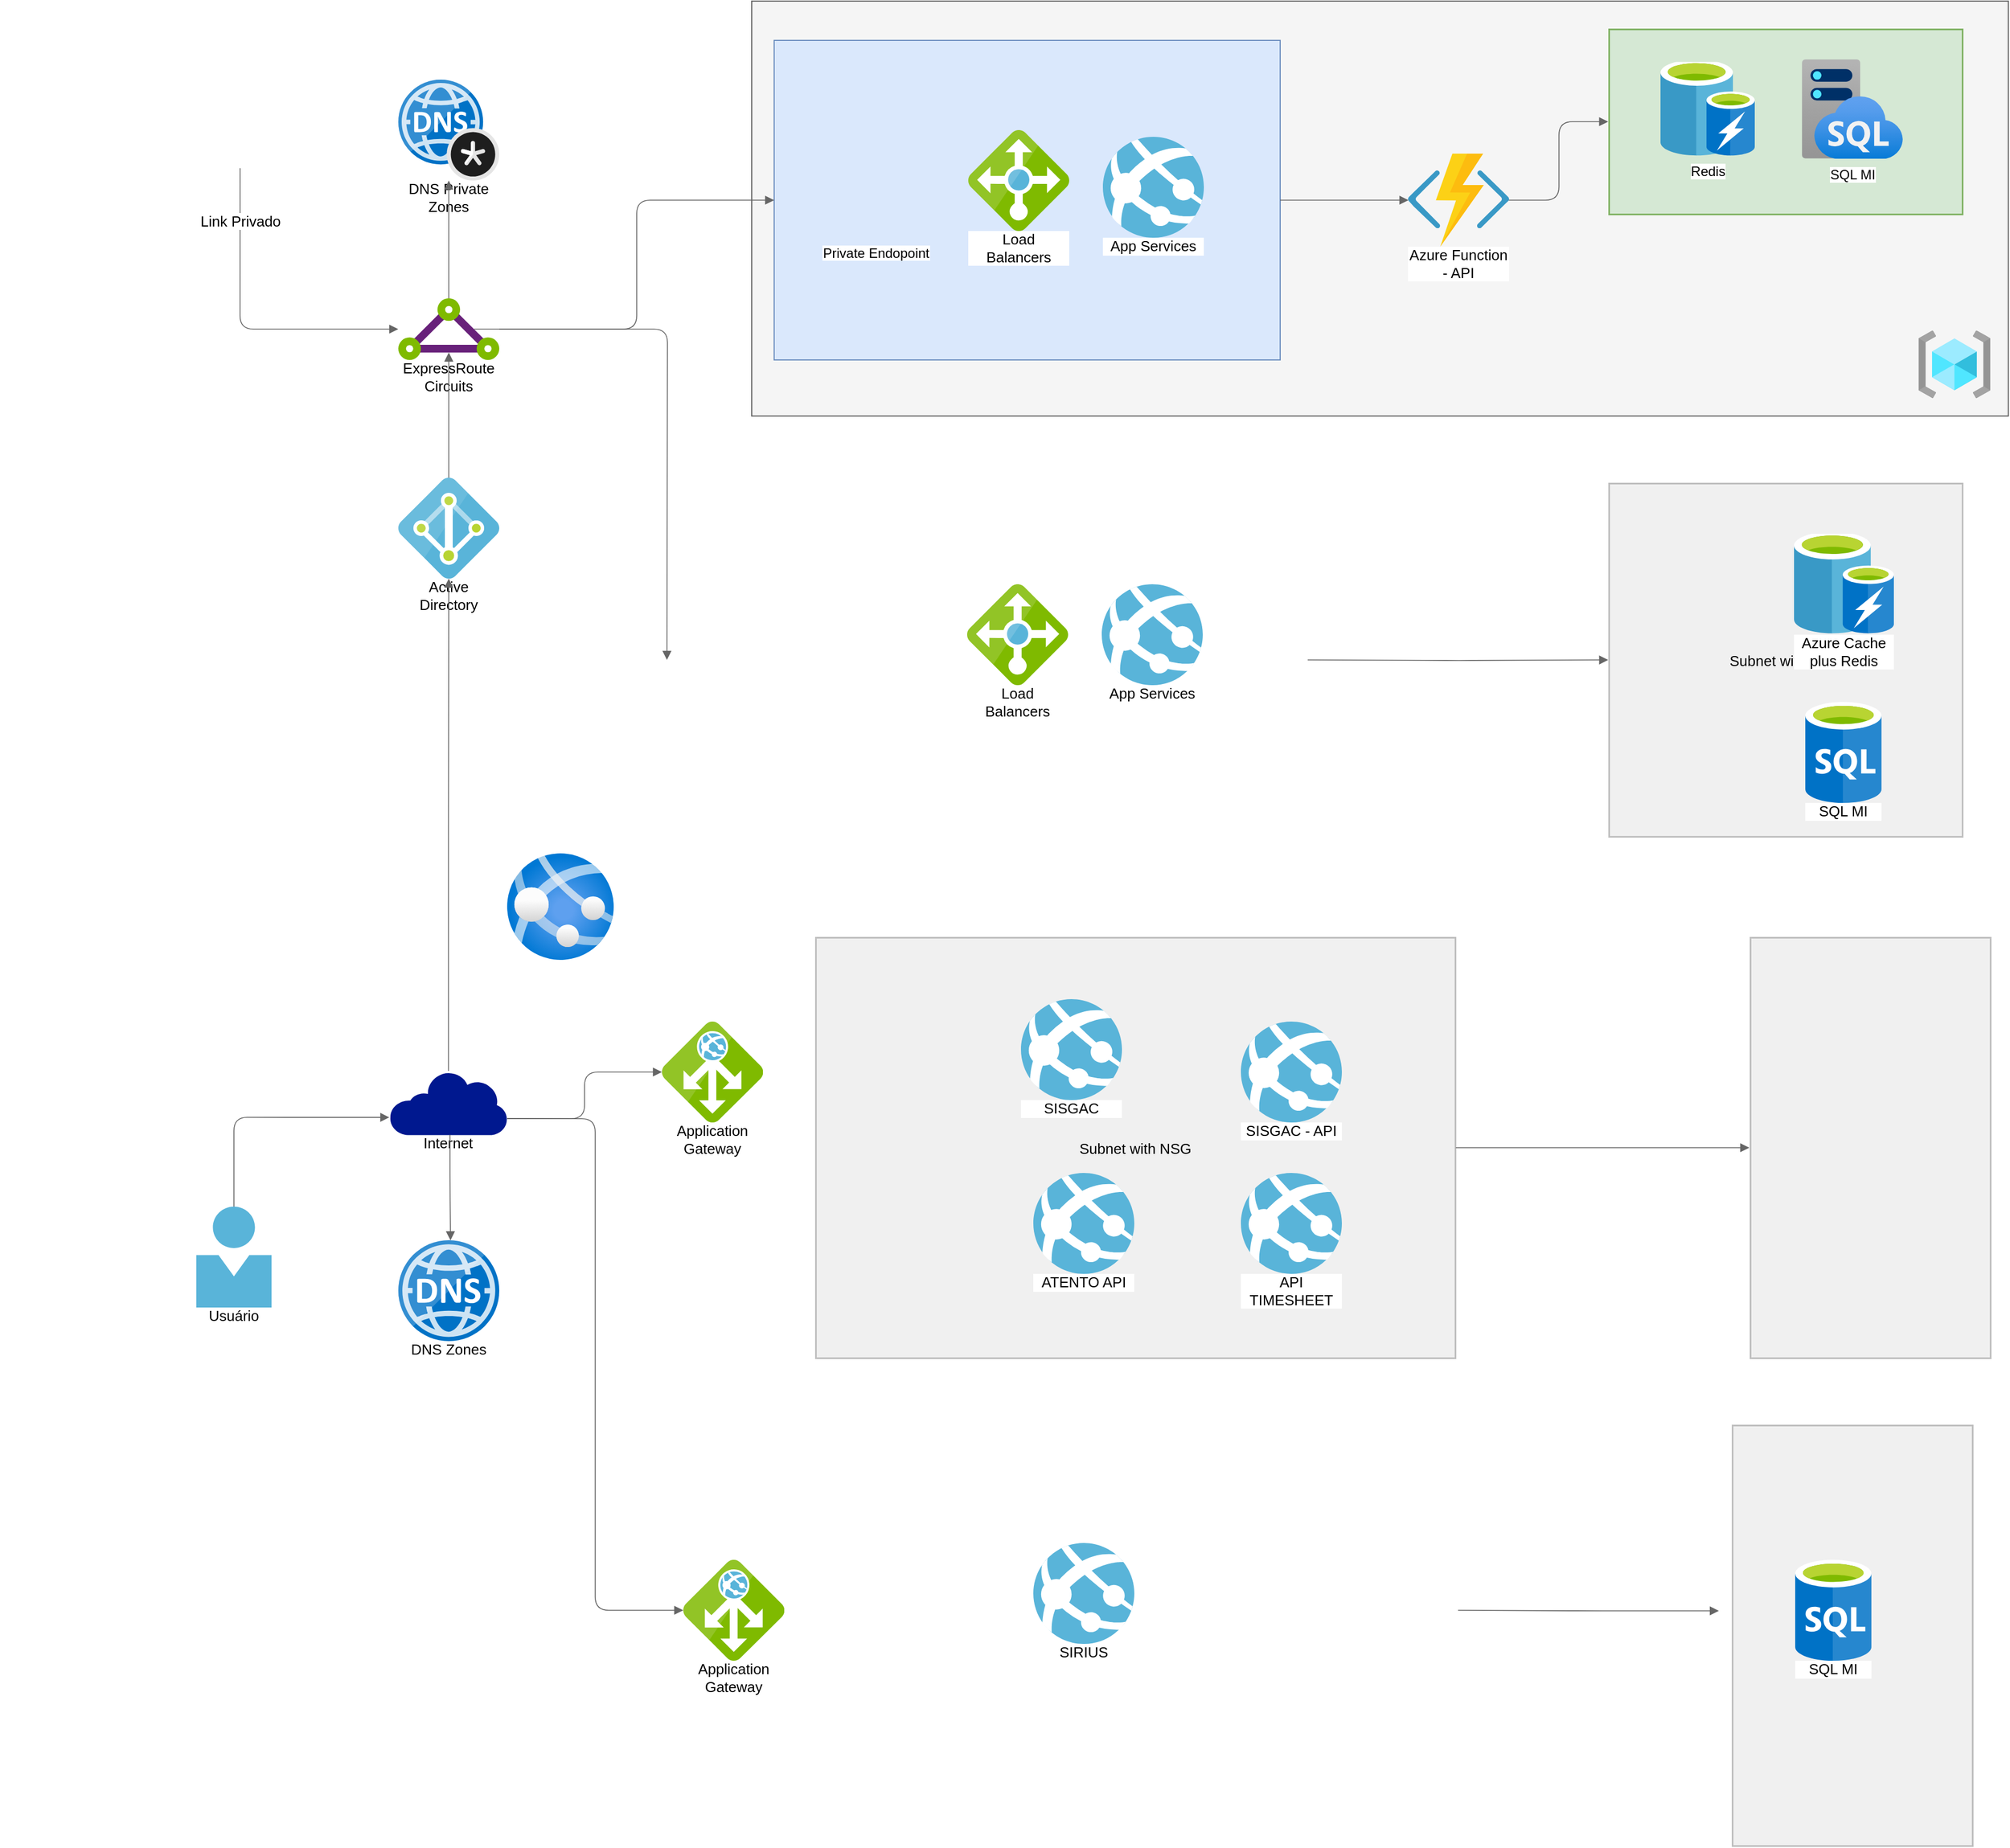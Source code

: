 <mxfile version="14.5.4" type="github">
  <diagram id="roDHXFFowf3PpoajVjik" name="Page-1">
    <mxGraphModel dx="2595" dy="1438" grid="1" gridSize="10" guides="1" tooltips="1" connect="1" arrows="1" fold="1" page="1" pageScale="1" pageWidth="827" pageHeight="1169" math="0" shadow="0">
      <root>
        <mxCell id="0" />
        <mxCell id="1" parent="0" />
        <mxCell id="PSHvP1Z2pyR7IWHXnIYe-69" value="" style="rounded=0;whiteSpace=wrap;html=1;fillColor=#f5f5f5;strokeColor=#666666;fontColor=#333333;" vertex="1" parent="1">
          <mxGeometry x="780" y="50" width="1120" height="370" as="geometry" />
        </mxCell>
        <mxCell id="PSHvP1Z2pyR7IWHXnIYe-67" value="" style="rounded=0;whiteSpace=wrap;html=1;fillColor=#dae8fc;strokeColor=#6c8ebf;" vertex="1" parent="1">
          <mxGeometry x="800" y="85" width="451" height="285" as="geometry" />
        </mxCell>
        <UserObject label="" lucidchartObjectId="5ESxPnWPKu9J" id="PSHvP1Z2pyR7IWHXnIYe-63">
          <mxCell style="html=1;overflow=block;blockSpacing=1;whiteSpace=wrap;whiteSpace=wrap;fontSize=13;spacing=0;strokeColor=#bfbfbf;strokeOpacity=100;fillOpacity=100;fillColor=#f0f0f0;strokeWidth=1.5;" vertex="1" parent="1">
            <mxGeometry x="1654" y="1320" width="214" height="375" as="geometry" />
          </mxCell>
        </UserObject>
        <UserObject label="ExpressRoute Circuits" lucidchartObjectId="rRRxShrjoOPZ" id="PSHvP1Z2pyR7IWHXnIYe-2">
          <mxCell style="html=1;overflow=block;blockSpacing=1;whiteSpace=wrap;aspect=fixed;html=1;points=[];align=center;verticalAlign=top;image;image=img/lib/mscae/Express_Route.svg;whiteSpace=wrap;fontSize=13;spacing=0;strokeOpacity=100;fillColor=#68217a;strokeWidth=1.5;" vertex="1" parent="1">
            <mxGeometry x="465" y="315" width="90" height="55" as="geometry" />
          </mxCell>
        </UserObject>
        <UserObject label="" lucidchartObjectId="uSRxXzz2~Y7R" id="PSHvP1Z2pyR7IWHXnIYe-3">
          <mxCell style="html=1;overflow=block;blockSpacing=1;whiteSpace=wrap;shape=image;whiteSpace=wrap;fontSize=13;spacing=3.8;strokeColor=none;strokeOpacity=100;strokeWidth=0;image=https://images.lucid.app/images/b8b497b7-2d40-4230-9ea2-1f322d1f7a69/content;imageAspect=0;" vertex="1" parent="1">
            <mxGeometry x="110" y="150" width="255" height="49" as="geometry" />
          </mxCell>
        </UserObject>
        <UserObject label="" lucidchartObjectId="FSRxvxp~Yti4" id="PSHvP1Z2pyR7IWHXnIYe-4">
          <mxCell style="html=1;jettySize=18;whiteSpace=wrap;fontSize=13;strokeColor=#666666;strokeOpacity=100;strokeWidth=0.8;rounded=1;arcSize=24;edgeStyle=orthogonalEdgeStyle;startArrow=none;;endArrow=block;endFill=1;;exitX=0.839;exitY=1;exitPerimeter=0;entryX=0;entryY=0.5;entryPerimeter=0;" edge="1" parent="1" source="PSHvP1Z2pyR7IWHXnIYe-3" target="PSHvP1Z2pyR7IWHXnIYe-2">
            <mxGeometry width="100" height="100" relative="1" as="geometry">
              <Array as="points" />
            </mxGeometry>
          </mxCell>
        </UserObject>
        <mxCell id="PSHvP1Z2pyR7IWHXnIYe-5" value="Link Privado" style="text;html=1;resizable=0;labelBackgroundColor=#ffffff;align=center;verticalAlign=middle;fontColor=#000000;;fontSize=13;" vertex="1" parent="PSHvP1Z2pyR7IWHXnIYe-4">
          <mxGeometry x="-0.147" relative="1" as="geometry">
            <mxPoint y="-75" as="offset" />
          </mxGeometry>
        </mxCell>
        <UserObject label="Active Directory" lucidchartObjectId="uTRxvJ6UNbEj" id="PSHvP1Z2pyR7IWHXnIYe-6">
          <mxCell style="html=1;overflow=block;blockSpacing=1;whiteSpace=wrap;aspect=fixed;html=1;points=[];align=center;verticalAlign=top;image;image=img/lib/mscae/Active_Directory.svg;whiteSpace=wrap;fontSize=13;spacing=0;strokeOpacity=100;fillColor=#59B4D9;strokeWidth=1.5;" vertex="1" parent="1">
            <mxGeometry x="465" y="475" width="90" height="90" as="geometry" />
          </mxCell>
        </UserObject>
        <UserObject label="" lucidchartObjectId="wTRxuXhBBJkC" id="PSHvP1Z2pyR7IWHXnIYe-7">
          <mxCell style="html=1;jettySize=18;whiteSpace=wrap;fontSize=13;strokeColor=#666666;strokeOpacity=100;strokeWidth=0.8;rounded=1;arcSize=24;edgeStyle=orthogonalEdgeStyle;startArrow=none;;endArrow=block;endFill=1;;exitX=0.5;exitY=0;exitPerimeter=0;entryX=0.5;entryY=0.879;entryPerimeter=0;" edge="1" parent="1" source="PSHvP1Z2pyR7IWHXnIYe-6" target="PSHvP1Z2pyR7IWHXnIYe-2">
            <mxGeometry width="100" height="100" relative="1" as="geometry">
              <Array as="points" />
            </mxGeometry>
          </mxCell>
        </UserObject>
        <UserObject label="DNS Private Zones" lucidchartObjectId="OURx175.Mmyq" id="PSHvP1Z2pyR7IWHXnIYe-8">
          <mxCell style="html=1;overflow=block;blockSpacing=1;whiteSpace=wrap;aspect=fixed;html=1;points=[];align=center;verticalAlign=top;image;image=img/lib/mscae/DNS_Private_Zones.svg;whiteSpace=wrap;fontSize=13;spacing=0;strokeOpacity=100;fillColor=#0072C6;strokeWidth=1.5;" vertex="1" parent="1">
            <mxGeometry x="465" y="120" width="90" height="90" as="geometry" />
          </mxCell>
        </UserObject>
        <UserObject label="" lucidchartObjectId="SURx1GZ31G83" id="PSHvP1Z2pyR7IWHXnIYe-9">
          <mxCell style="html=1;jettySize=18;whiteSpace=wrap;fontSize=13;strokeColor=#666666;strokeOpacity=100;strokeWidth=0.8;rounded=1;arcSize=24;edgeStyle=orthogonalEdgeStyle;startArrow=none;;endArrow=block;endFill=1;;exitX=0.5;exitY=0;exitPerimeter=0;entryX=0.5;entryY=1;entryPerimeter=0;" edge="1" parent="1" source="PSHvP1Z2pyR7IWHXnIYe-2" target="PSHvP1Z2pyR7IWHXnIYe-8">
            <mxGeometry width="100" height="100" relative="1" as="geometry">
              <Array as="points" />
            </mxGeometry>
          </mxCell>
        </UserObject>
        <UserObject label="" lucidchartObjectId="KmSxTmOkwXV." id="PSHvP1Z2pyR7IWHXnIYe-10">
          <mxCell style="html=1;jettySize=18;whiteSpace=wrap;fontSize=13;strokeColor=#666666;strokeOpacity=100;strokeWidth=0.8;rounded=1;arcSize=24;edgeStyle=orthogonalEdgeStyle;startArrow=none;;endArrow=block;endFill=1;;exitX=1;exitY=0.5;exitPerimeter=0;entryX=0;entryY=0.5;entryDx=0;entryDy=0;" edge="1" parent="1" source="PSHvP1Z2pyR7IWHXnIYe-2" target="PSHvP1Z2pyR7IWHXnIYe-67">
            <mxGeometry width="100" height="100" relative="1" as="geometry">
              <Array as="points" />
              <mxPoint x="705.43" y="232.5" as="targetPoint" />
            </mxGeometry>
          </mxCell>
        </UserObject>
        <UserObject label="Load Balancers" lucidchartObjectId=".3RxnH8H_HWi" id="PSHvP1Z2pyR7IWHXnIYe-14">
          <mxCell style="html=1;overflow=block;blockSpacing=1;whiteSpace=wrap;aspect=fixed;html=1;points=[];align=center;verticalAlign=top;image;image=img/lib/mscae/Load_Balancer_feature.svg;whiteSpace=wrap;fontSize=13;spacing=0;strokeOpacity=100;fillColor=#7FBA00;strokeWidth=1.5;" vertex="1" parent="1">
            <mxGeometry x="973" y="165" width="90" height="90" as="geometry" />
          </mxCell>
        </UserObject>
        <UserObject label="App Services" lucidchartObjectId="n4RxPMZDe.eA" id="PSHvP1Z2pyR7IWHXnIYe-15">
          <mxCell style="html=1;overflow=block;blockSpacing=1;whiteSpace=wrap;aspect=fixed;html=1;points=[];align=center;verticalAlign=top;image;image=img/lib/mscae/App_Services.svg;whiteSpace=wrap;fontSize=13;spacing=0;strokeOpacity=100;fillColor=#59b4d9;strokeWidth=1.5;" vertex="1" parent="1">
            <mxGeometry x="1093" y="171" width="90" height="90" as="geometry" />
          </mxCell>
        </UserObject>
        <UserObject label="" lucidchartObjectId="nzSx0cT5nNfU" id="PSHvP1Z2pyR7IWHXnIYe-16">
          <mxCell style="html=1;jettySize=18;whiteSpace=wrap;fontSize=13;strokeColor=#666666;strokeOpacity=100;strokeWidth=0.8;rounded=1;arcSize=24;edgeStyle=orthogonalEdgeStyle;startArrow=none;;endArrow=block;endFill=1;;exitX=0.996;exitY=0.5;exitPerimeter=0;entryX=-0.002;entryY=0.5;entryPerimeter=0;" edge="1" parent="1" source="PSHvP1Z2pyR7IWHXnIYe-23" target="PSHvP1Z2pyR7IWHXnIYe-20">
            <mxGeometry width="100" height="100" relative="1" as="geometry">
              <Array as="points" />
            </mxGeometry>
          </mxCell>
        </UserObject>
        <UserObject label="" lucidchartObjectId="1rSxI.pHsTpa" id="PSHvP1Z2pyR7IWHXnIYe-17">
          <mxCell style="html=1;jettySize=18;whiteSpace=wrap;fontSize=13;strokeColor=#666666;strokeOpacity=100;strokeWidth=0.8;rounded=1;arcSize=24;edgeStyle=orthogonalEdgeStyle;startArrow=none;;endArrow=block;endFill=1;;entryX=0.004;entryY=0.5;entryPerimeter=0;" edge="1" parent="1" source="PSHvP1Z2pyR7IWHXnIYe-67" target="PSHvP1Z2pyR7IWHXnIYe-23">
            <mxGeometry width="100" height="100" relative="1" as="geometry">
              <Array as="points" />
              <mxPoint x="1276.57" y="232.5" as="sourcePoint" />
            </mxGeometry>
          </mxCell>
        </UserObject>
        <mxCell id="PSHvP1Z2pyR7IWHXnIYe-19" value="" style="group;dropTarget=0;fillColor=#d5e8d4;strokeColor=#82b366;" vertex="1" parent="1">
          <mxGeometry x="1544" y="75" width="315" height="165" as="geometry" />
        </mxCell>
        <UserObject label="" lucidchartObjectId="-mSxpDrQZZVA" id="PSHvP1Z2pyR7IWHXnIYe-20">
          <mxCell style="html=1;overflow=block;blockSpacing=1;whiteSpace=wrap;whiteSpace=wrap;fontSize=13;spacing=0;strokeColor=#82b366;strokeOpacity=100;fillOpacity=100;fillColor=#d5e8d4;strokeWidth=1.5;" vertex="1" parent="PSHvP1Z2pyR7IWHXnIYe-19">
            <mxGeometry width="315" height="165" as="geometry" />
          </mxCell>
        </UserObject>
        <UserObject label="Azure Function - API" lucidchartObjectId="OASx7N48mzOu" id="PSHvP1Z2pyR7IWHXnIYe-23">
          <mxCell style="html=1;overflow=block;blockSpacing=1;whiteSpace=wrap;aspect=fixed;html=1;points=[];align=center;verticalAlign=top;image;image=img/lib/mscae/Functions.svg;whiteSpace=wrap;fontSize=13;spacing=0;strokeOpacity=100;fillColor=#FCD116;strokeWidth=1.5;" vertex="1" parent="1">
            <mxGeometry x="1365" y="186" width="90" height="83" as="geometry" />
          </mxCell>
        </UserObject>
        <mxCell id="PSHvP1Z2pyR7IWHXnIYe-24" value="" style="group;dropTarget=0;" vertex="1" parent="1">
          <mxGeometry x="1544" y="480" width="315" height="315" as="geometry" />
        </mxCell>
        <UserObject label="Subnet with NSG" lucidchartObjectId="jvSxIC9-SVpN" id="PSHvP1Z2pyR7IWHXnIYe-25">
          <mxCell style="html=1;overflow=block;blockSpacing=1;whiteSpace=wrap;whiteSpace=wrap;fontSize=13;spacing=0;strokeColor=#bfbfbf;strokeOpacity=100;fillOpacity=100;fillColor=#f0f0f0;strokeWidth=1.5;" vertex="1" parent="PSHvP1Z2pyR7IWHXnIYe-24">
            <mxGeometry width="315" height="315" as="geometry" />
          </mxCell>
        </UserObject>
        <UserObject label="Azure Cache plus Redis" lucidchartObjectId="jvSxRUPurYF0" id="PSHvP1Z2pyR7IWHXnIYe-26">
          <mxCell style="html=1;overflow=block;blockSpacing=1;whiteSpace=wrap;aspect=fixed;html=1;points=[];align=center;verticalAlign=top;image;image=img/lib/mscae/Cache_including_Redis.svg;whiteSpace=wrap;fontSize=13;spacing=0;strokeOpacity=100;fillColor=#59B4D9;strokeWidth=1.5;" vertex="1" parent="PSHvP1Z2pyR7IWHXnIYe-24">
            <mxGeometry x="165" y="45" width="89" height="90" as="geometry" />
          </mxCell>
        </UserObject>
        <UserObject label="SQL MI" lucidchartObjectId="jvSxSbiPXFbD" id="PSHvP1Z2pyR7IWHXnIYe-27">
          <mxCell style="html=1;overflow=block;blockSpacing=1;whiteSpace=wrap;aspect=fixed;html=1;points=[];align=center;verticalAlign=top;image;image=img/lib/mscae/SQL_Database_generic.svg;whiteSpace=wrap;fontSize=13;spacing=0;strokeOpacity=100;fillColor=#0072c6;strokeWidth=1.5;" vertex="1" parent="PSHvP1Z2pyR7IWHXnIYe-24">
            <mxGeometry x="175" y="195" width="68" height="90" as="geometry" />
          </mxCell>
        </UserObject>
        <UserObject label="" lucidchartObjectId="8CSxFCYjAXKv" id="PSHvP1Z2pyR7IWHXnIYe-28">
          <mxCell style="html=1;jettySize=18;whiteSpace=wrap;fontSize=13;strokeColor=#666666;strokeOpacity=100;strokeWidth=0.8;rounded=1;arcSize=24;edgeStyle=orthogonalEdgeStyle;startArrow=none;;endArrow=block;endFill=1;;exitX=0.751;exitY=0.5;exitPerimeter=0;entryX=-0.001;entryY=0.5;entryPerimeter=0;" edge="1" parent="1" source="PSHvP1Z2pyR7IWHXnIYe-2">
            <mxGeometry width="100" height="100" relative="1" as="geometry">
              <Array as="points" />
              <mxPoint x="704.43" y="637.5" as="targetPoint" />
            </mxGeometry>
          </mxCell>
        </UserObject>
        <mxCell id="PSHvP1Z2pyR7IWHXnIYe-29" value="" style="group;dropTarget=0;" vertex="1" parent="1">
          <mxGeometry x="690" y="435" width="1184" height="375" as="geometry" />
        </mxCell>
        <UserObject label="Load Balancers" lucidchartObjectId="jvSxw3CmxX-l" id="PSHvP1Z2pyR7IWHXnIYe-33">
          <mxCell style="html=1;overflow=block;blockSpacing=1;whiteSpace=wrap;aspect=fixed;html=1;points=[];align=center;verticalAlign=top;image;image=img/lib/mscae/Load_Balancer_feature.svg;whiteSpace=wrap;fontSize=13;spacing=0;strokeOpacity=100;fillColor=#7FBA00;strokeWidth=1.5;" vertex="1" parent="PSHvP1Z2pyR7IWHXnIYe-29">
            <mxGeometry x="282" y="135" width="90" height="90" as="geometry" />
          </mxCell>
        </UserObject>
        <UserObject label="App Services" lucidchartObjectId="jvSxD59HVHOg" id="PSHvP1Z2pyR7IWHXnIYe-34">
          <mxCell style="html=1;overflow=block;blockSpacing=1;whiteSpace=wrap;aspect=fixed;html=1;points=[];align=center;verticalAlign=top;image;image=img/lib/mscae/App_Services.svg;whiteSpace=wrap;fontSize=13;spacing=0;strokeOpacity=100;fillColor=#59b4d9;strokeWidth=1.5;" vertex="1" parent="PSHvP1Z2pyR7IWHXnIYe-29">
            <mxGeometry x="402" y="135" width="90" height="90" as="geometry" />
          </mxCell>
        </UserObject>
        <UserObject label="Usuário" lucidchartObjectId="5QSxRVj2VYeq" id="PSHvP1Z2pyR7IWHXnIYe-37">
          <mxCell style="html=1;overflow=block;blockSpacing=1;whiteSpace=wrap;aspect=fixed;html=1;points=[];align=center;verticalAlign=top;image;image=img/lib/mscae/Person.svg;whiteSpace=wrap;fontSize=13;spacing=0;strokeOpacity=100;fillColor=#59b4d9;strokeWidth=1.5;" vertex="1" parent="1">
            <mxGeometry x="285" y="1125" width="67" height="90" as="geometry" />
          </mxCell>
        </UserObject>
        <UserObject label="DNS Zones" lucidchartObjectId="1SSxTwhLukIB" id="PSHvP1Z2pyR7IWHXnIYe-38">
          <mxCell style="html=1;overflow=block;blockSpacing=1;whiteSpace=wrap;aspect=fixed;html=1;points=[];align=center;verticalAlign=top;image;image=img/lib/mscae/DNS.svg;whiteSpace=wrap;fontSize=13;spacing=0;strokeOpacity=100;fillColor=#0072C6;strokeWidth=1.5;" vertex="1" parent="1">
            <mxGeometry x="465" y="1155" width="90" height="90" as="geometry" />
          </mxCell>
        </UserObject>
        <UserObject label="Internet" lucidchartObjectId="0TSxW7d3FtOt" id="PSHvP1Z2pyR7IWHXnIYe-39">
          <mxCell style="html=1;overflow=block;blockSpacing=1;whiteSpace=wrap;verticalLabelPosition=bottom;verticalAlign=top;strokeColor=none;shape=mxgraph.mscae.enterprise.internet;whiteSpace=wrap;fontSize=13;spacing=0;strokeOpacity=100;fillColor=#00188f;strokeWidth=1.5;" vertex="1" parent="1">
            <mxGeometry x="457" y="1004" width="105" height="57" as="geometry" />
          </mxCell>
        </UserObject>
        <UserObject label="" lucidchartObjectId="nUSxDgb3Xirq" id="PSHvP1Z2pyR7IWHXnIYe-40">
          <mxCell style="html=1;jettySize=18;whiteSpace=wrap;fontSize=13;strokeColor=#666666;strokeOpacity=100;strokeWidth=0.8;rounded=1;arcSize=24;edgeStyle=orthogonalEdgeStyle;startArrow=none;;endArrow=block;endFill=1;;exitX=0.515;exitY=1;exitPerimeter=0;entryX=0.517;entryY=0.001;entryPerimeter=0;" edge="1" parent="1" source="PSHvP1Z2pyR7IWHXnIYe-39" target="PSHvP1Z2pyR7IWHXnIYe-38">
            <mxGeometry width="100" height="100" relative="1" as="geometry">
              <Array as="points" />
            </mxGeometry>
          </mxCell>
        </UserObject>
        <UserObject label="" lucidchartObjectId="cVSxKNzc.nTo" id="PSHvP1Z2pyR7IWHXnIYe-41">
          <mxCell style="html=1;jettySize=18;whiteSpace=wrap;fontSize=13;strokeColor=#666666;strokeOpacity=100;strokeWidth=0.8;rounded=1;arcSize=24;edgeStyle=orthogonalEdgeStyle;startArrow=none;;endArrow=block;endFill=1;;exitX=0.5;exitY=0;exitPerimeter=0;entryX=0;entryY=0.727;entryPerimeter=0;" edge="1" parent="1" source="PSHvP1Z2pyR7IWHXnIYe-37" target="PSHvP1Z2pyR7IWHXnIYe-39">
            <mxGeometry width="100" height="100" relative="1" as="geometry">
              <Array as="points" />
            </mxGeometry>
          </mxCell>
        </UserObject>
        <UserObject label="" lucidchartObjectId="qYSxkt_Lx7AG" id="PSHvP1Z2pyR7IWHXnIYe-42">
          <mxCell style="html=1;jettySize=18;whiteSpace=wrap;fontSize=13;strokeColor=#666666;strokeOpacity=100;strokeWidth=0.8;rounded=1;arcSize=24;edgeStyle=orthogonalEdgeStyle;startArrow=none;;endArrow=block;endFill=1;;exitX=0.502;exitY=0;exitPerimeter=0;entryX=0.5;entryY=1;entryPerimeter=0;" edge="1" parent="1" source="PSHvP1Z2pyR7IWHXnIYe-39" target="PSHvP1Z2pyR7IWHXnIYe-6">
            <mxGeometry width="100" height="100" relative="1" as="geometry">
              <Array as="points" />
            </mxGeometry>
          </mxCell>
        </UserObject>
        <UserObject label="Subnet with NSG" lucidchartObjectId="5ESxugn7kpLF" id="PSHvP1Z2pyR7IWHXnIYe-43">
          <mxCell style="html=1;overflow=block;blockSpacing=1;whiteSpace=wrap;whiteSpace=wrap;fontSize=13;spacing=0;strokeColor=#bfbfbf;strokeOpacity=100;fillOpacity=100;fillColor=#f0f0f0;strokeWidth=1.5;" vertex="1" parent="1">
            <mxGeometry x="837" y="885" width="570" height="375" as="geometry" />
          </mxCell>
        </UserObject>
        <UserObject label="SISGAC" lucidchartObjectId="5ESxbEhlhgaZ" id="PSHvP1Z2pyR7IWHXnIYe-44">
          <mxCell style="html=1;overflow=block;blockSpacing=1;whiteSpace=wrap;aspect=fixed;html=1;points=[];align=center;verticalAlign=top;image;image=img/lib/mscae/App_Services.svg;whiteSpace=wrap;fontSize=13;spacing=0;strokeOpacity=100;fillColor=#59b4d9;strokeWidth=1.5;" vertex="1" parent="1">
            <mxGeometry x="1020" y="940" width="90" height="90" as="geometry" />
          </mxCell>
        </UserObject>
        <UserObject label="" lucidchartObjectId="5ESxWSzBFDMX" id="PSHvP1Z2pyR7IWHXnIYe-45">
          <mxCell style="html=1;jettySize=18;whiteSpace=wrap;fontSize=13;strokeColor=#666666;strokeOpacity=100;strokeWidth=0.8;rounded=1;arcSize=24;edgeStyle=orthogonalEdgeStyle;startArrow=none;;endArrow=block;endFill=1;;exitX=1.001;exitY=0.5;exitPerimeter=0;entryX=-0.004;entryY=0.5;entryPerimeter=0;" edge="1" parent="1" source="PSHvP1Z2pyR7IWHXnIYe-43" target="PSHvP1Z2pyR7IWHXnIYe-51">
            <mxGeometry width="100" height="100" relative="1" as="geometry">
              <Array as="points" />
            </mxGeometry>
          </mxCell>
        </UserObject>
        <UserObject label="Application Gateway" lucidchartObjectId="3JSx4wRks.y-" id="PSHvP1Z2pyR7IWHXnIYe-47">
          <mxCell style="html=1;overflow=block;blockSpacing=1;whiteSpace=wrap;aspect=fixed;html=1;points=[];align=center;verticalAlign=top;image;image=img/lib/mscae/Application_Gateway.svg;whiteSpace=wrap;fontSize=13;spacing=0;strokeOpacity=100;fillColor=#7FBA00;strokeWidth=1.5;" vertex="1" parent="1">
            <mxGeometry x="700" y="960" width="90" height="90" as="geometry" />
          </mxCell>
        </UserObject>
        <UserObject label="SISGAC - API" lucidchartObjectId="qKSxaKUgcn4g" id="PSHvP1Z2pyR7IWHXnIYe-48">
          <mxCell style="html=1;overflow=block;blockSpacing=1;whiteSpace=wrap;aspect=fixed;html=1;points=[];align=center;verticalAlign=top;image;image=img/lib/mscae/App_Services.svg;whiteSpace=wrap;fontSize=13;spacing=0;strokeOpacity=100;fillColor=#59b4d9;strokeWidth=1.5;" vertex="1" parent="1">
            <mxGeometry x="1216" y="960" width="90" height="90" as="geometry" />
          </mxCell>
        </UserObject>
        <UserObject label="ATENTO API" lucidchartObjectId="XKSxYv31ki9a" id="PSHvP1Z2pyR7IWHXnIYe-49">
          <mxCell style="html=1;overflow=block;blockSpacing=1;whiteSpace=wrap;aspect=fixed;html=1;points=[];align=center;verticalAlign=top;image;image=img/lib/mscae/App_Services.svg;whiteSpace=wrap;fontSize=13;spacing=0;strokeOpacity=100;fillColor=#59b4d9;strokeWidth=1.5;" vertex="1" parent="1">
            <mxGeometry x="1031" y="1095" width="90" height="90" as="geometry" />
          </mxCell>
        </UserObject>
        <UserObject label="API TIMESHEET" lucidchartObjectId="-KSxWp1efTdw" id="PSHvP1Z2pyR7IWHXnIYe-50">
          <mxCell style="html=1;overflow=block;blockSpacing=1;whiteSpace=wrap;aspect=fixed;html=1;points=[];align=center;verticalAlign=top;image;image=img/lib/mscae/App_Services.svg;whiteSpace=wrap;fontSize=13;spacing=0;strokeOpacity=100;fillColor=#59b4d9;strokeWidth=1.5;" vertex="1" parent="1">
            <mxGeometry x="1216" y="1095" width="90" height="90" as="geometry" />
          </mxCell>
        </UserObject>
        <UserObject label="" lucidchartObjectId="5ESxPnWPKu9J" id="PSHvP1Z2pyR7IWHXnIYe-51">
          <mxCell style="html=1;overflow=block;blockSpacing=1;whiteSpace=wrap;whiteSpace=wrap;fontSize=13;spacing=0;strokeColor=#bfbfbf;strokeOpacity=100;fillOpacity=100;fillColor=#f0f0f0;strokeWidth=1.5;" vertex="1" parent="1">
            <mxGeometry x="1670" y="885" width="214" height="375" as="geometry" />
          </mxCell>
        </UserObject>
        <UserObject label="" lucidchartObjectId="BVSxSSf9uauC" id="PSHvP1Z2pyR7IWHXnIYe-52">
          <mxCell style="html=1;jettySize=18;whiteSpace=wrap;fontSize=13;strokeColor=#666666;strokeOpacity=100;strokeWidth=0.8;rounded=1;arcSize=24;edgeStyle=orthogonalEdgeStyle;startArrow=none;;endArrow=block;endFill=1;;exitX=1;exitY=0.747;exitPerimeter=0;entryX=0;entryY=0.5;entryPerimeter=0;" edge="1" parent="1" source="PSHvP1Z2pyR7IWHXnIYe-39" target="PSHvP1Z2pyR7IWHXnIYe-47">
            <mxGeometry width="100" height="100" relative="1" as="geometry">
              <Array as="points" />
            </mxGeometry>
          </mxCell>
        </UserObject>
        <UserObject label="Application Gateway" lucidchartObjectId="H_SxiCWNOOvS" id="PSHvP1Z2pyR7IWHXnIYe-55">
          <mxCell style="html=1;overflow=block;blockSpacing=1;whiteSpace=wrap;aspect=fixed;html=1;points=[];align=center;verticalAlign=top;image;image=img/lib/mscae/Application_Gateway.svg;whiteSpace=wrap;fontSize=13;spacing=0;strokeOpacity=100;fillColor=#7FBA00;strokeWidth=1.5;" vertex="1" parent="1">
            <mxGeometry x="719" y="1440" width="90" height="90" as="geometry" />
          </mxCell>
        </UserObject>
        <UserObject label="" lucidchartObjectId="V_SxIAjsf57j" id="PSHvP1Z2pyR7IWHXnIYe-56">
          <mxCell style="html=1;jettySize=18;whiteSpace=wrap;fontSize=13;strokeColor=#666666;strokeOpacity=100;strokeWidth=0.8;rounded=1;arcSize=24;edgeStyle=orthogonalEdgeStyle;startArrow=none;;endArrow=block;endFill=1;;exitX=1;exitY=0.747;exitPerimeter=0;entryX=0;entryY=0.5;entryPerimeter=0;" edge="1" parent="1" source="PSHvP1Z2pyR7IWHXnIYe-39" target="PSHvP1Z2pyR7IWHXnIYe-55">
            <mxGeometry width="100" height="100" relative="1" as="geometry">
              <Array as="points" />
            </mxGeometry>
          </mxCell>
        </UserObject>
        <UserObject label="SIRIUS" lucidchartObjectId="9_SxEjn7s3GY" id="PSHvP1Z2pyR7IWHXnIYe-58">
          <mxCell style="html=1;overflow=block;blockSpacing=1;whiteSpace=wrap;aspect=fixed;html=1;points=[];align=center;verticalAlign=top;image;image=img/lib/mscae/App_Services.svg;whiteSpace=wrap;fontSize=13;spacing=0;strokeOpacity=100;fillColor=#59b4d9;strokeWidth=1.5;" vertex="1" parent="1">
            <mxGeometry x="1031" y="1425" width="90" height="90" as="geometry" />
          </mxCell>
        </UserObject>
        <UserObject label="" lucidchartObjectId="G.SxyIQpZtIC" id="PSHvP1Z2pyR7IWHXnIYe-60">
          <mxCell style="html=1;jettySize=18;whiteSpace=wrap;fontSize=13;strokeColor=#666666;strokeOpacity=100;strokeWidth=0.8;rounded=1;arcSize=24;edgeStyle=orthogonalEdgeStyle;startArrow=none;;endArrow=block;endFill=1;;exitX=1.001;exitY=0.5;exitPerimeter=0;entryX=0;entryY=0.5;entryPerimeter=0;" edge="1" parent="1">
            <mxGeometry width="100" height="100" relative="1" as="geometry">
              <Array as="points" />
              <mxPoint x="1409.57" y="1485" as="sourcePoint" />
              <mxPoint x="1642" y="1485.5" as="targetPoint" />
            </mxGeometry>
          </mxCell>
        </UserObject>
        <UserObject label="SQL MI" lucidchartObjectId="5ESx2OrYEkUf" id="PSHvP1Z2pyR7IWHXnIYe-61">
          <mxCell style="html=1;overflow=block;blockSpacing=1;whiteSpace=wrap;aspect=fixed;html=1;points=[];align=center;verticalAlign=top;image;image=img/lib/mscae/SQL_Database_generic.svg;whiteSpace=wrap;fontSize=13;spacing=0;strokeOpacity=100;fillColor=#0072c6;strokeWidth=1.5;" vertex="1" parent="1">
            <mxGeometry x="1710" y="1440" width="68" height="90" as="geometry" />
          </mxCell>
        </UserObject>
        <UserObject label="" lucidchartObjectId="jvSxxk7Qoae8" id="PSHvP1Z2pyR7IWHXnIYe-36">
          <mxCell style="html=1;jettySize=18;whiteSpace=wrap;fontSize=13;strokeColor=#666666;strokeOpacity=100;strokeWidth=0.8;rounded=1;arcSize=24;edgeStyle=orthogonalEdgeStyle;startArrow=none;;endArrow=block;endFill=1;;exitX=1.001;exitY=0.5;exitPerimeter=0;entryX=-0.002;entryY=0.5;entryPerimeter=0;" edge="1" parent="1" target="PSHvP1Z2pyR7IWHXnIYe-25">
            <mxGeometry width="100" height="100" relative="1" as="geometry">
              <Array as="points" />
              <mxPoint x="1275.57" y="637.5" as="sourcePoint" />
            </mxGeometry>
          </mxCell>
        </UserObject>
        <mxCell id="PSHvP1Z2pyR7IWHXnIYe-65" value="" style="aspect=fixed;html=1;points=[];align=center;image;fontSize=12;image=img/lib/azure2/general/Resource_Groups.svg;" vertex="1" parent="1">
          <mxGeometry x="1820" y="343.76" width="64" height="60.24" as="geometry" />
        </mxCell>
        <mxCell id="PSHvP1Z2pyR7IWHXnIYe-66" value="Private Endopoint" style="shape=image;verticalLabelPosition=bottom;labelBackgroundColor=#ffffff;verticalAlign=top;aspect=fixed;imageAspect=0;image=https://user-images.githubusercontent.com/37974296/113137352-59e74380-921c-11eb-97e4-bcaf90528ae7.png;" vertex="1" parent="1">
          <mxGeometry x="840" y="159" width="102" height="102" as="geometry" />
        </mxCell>
        <mxCell id="PSHvP1Z2pyR7IWHXnIYe-72" value="Redis" style="aspect=fixed;html=1;points=[];align=center;image;fontSize=12;image=img/lib/mscae/Cache_including_Redis.svg;" vertex="1" parent="1">
          <mxGeometry x="1590" y="104.31" width="84" height="84" as="geometry" />
        </mxCell>
        <mxCell id="PSHvP1Z2pyR7IWHXnIYe-73" value="SQL MI" style="aspect=fixed;html=1;points=[];align=center;image;fontSize=12;image=img/lib/azure2/databases/SQL_Managed_Instance.svg;" vertex="1" parent="1">
          <mxGeometry x="1716" y="102" width="90" height="88.62" as="geometry" />
        </mxCell>
        <mxCell id="PSHvP1Z2pyR7IWHXnIYe-76" value="" style="aspect=fixed;html=1;points=[];align=center;image;fontSize=12;image=img/lib/azure2/compute/App_Services.svg;" vertex="1" parent="1">
          <mxGeometry x="562" y="810" width="95" height="95" as="geometry" />
        </mxCell>
      </root>
    </mxGraphModel>
  </diagram>
</mxfile>

